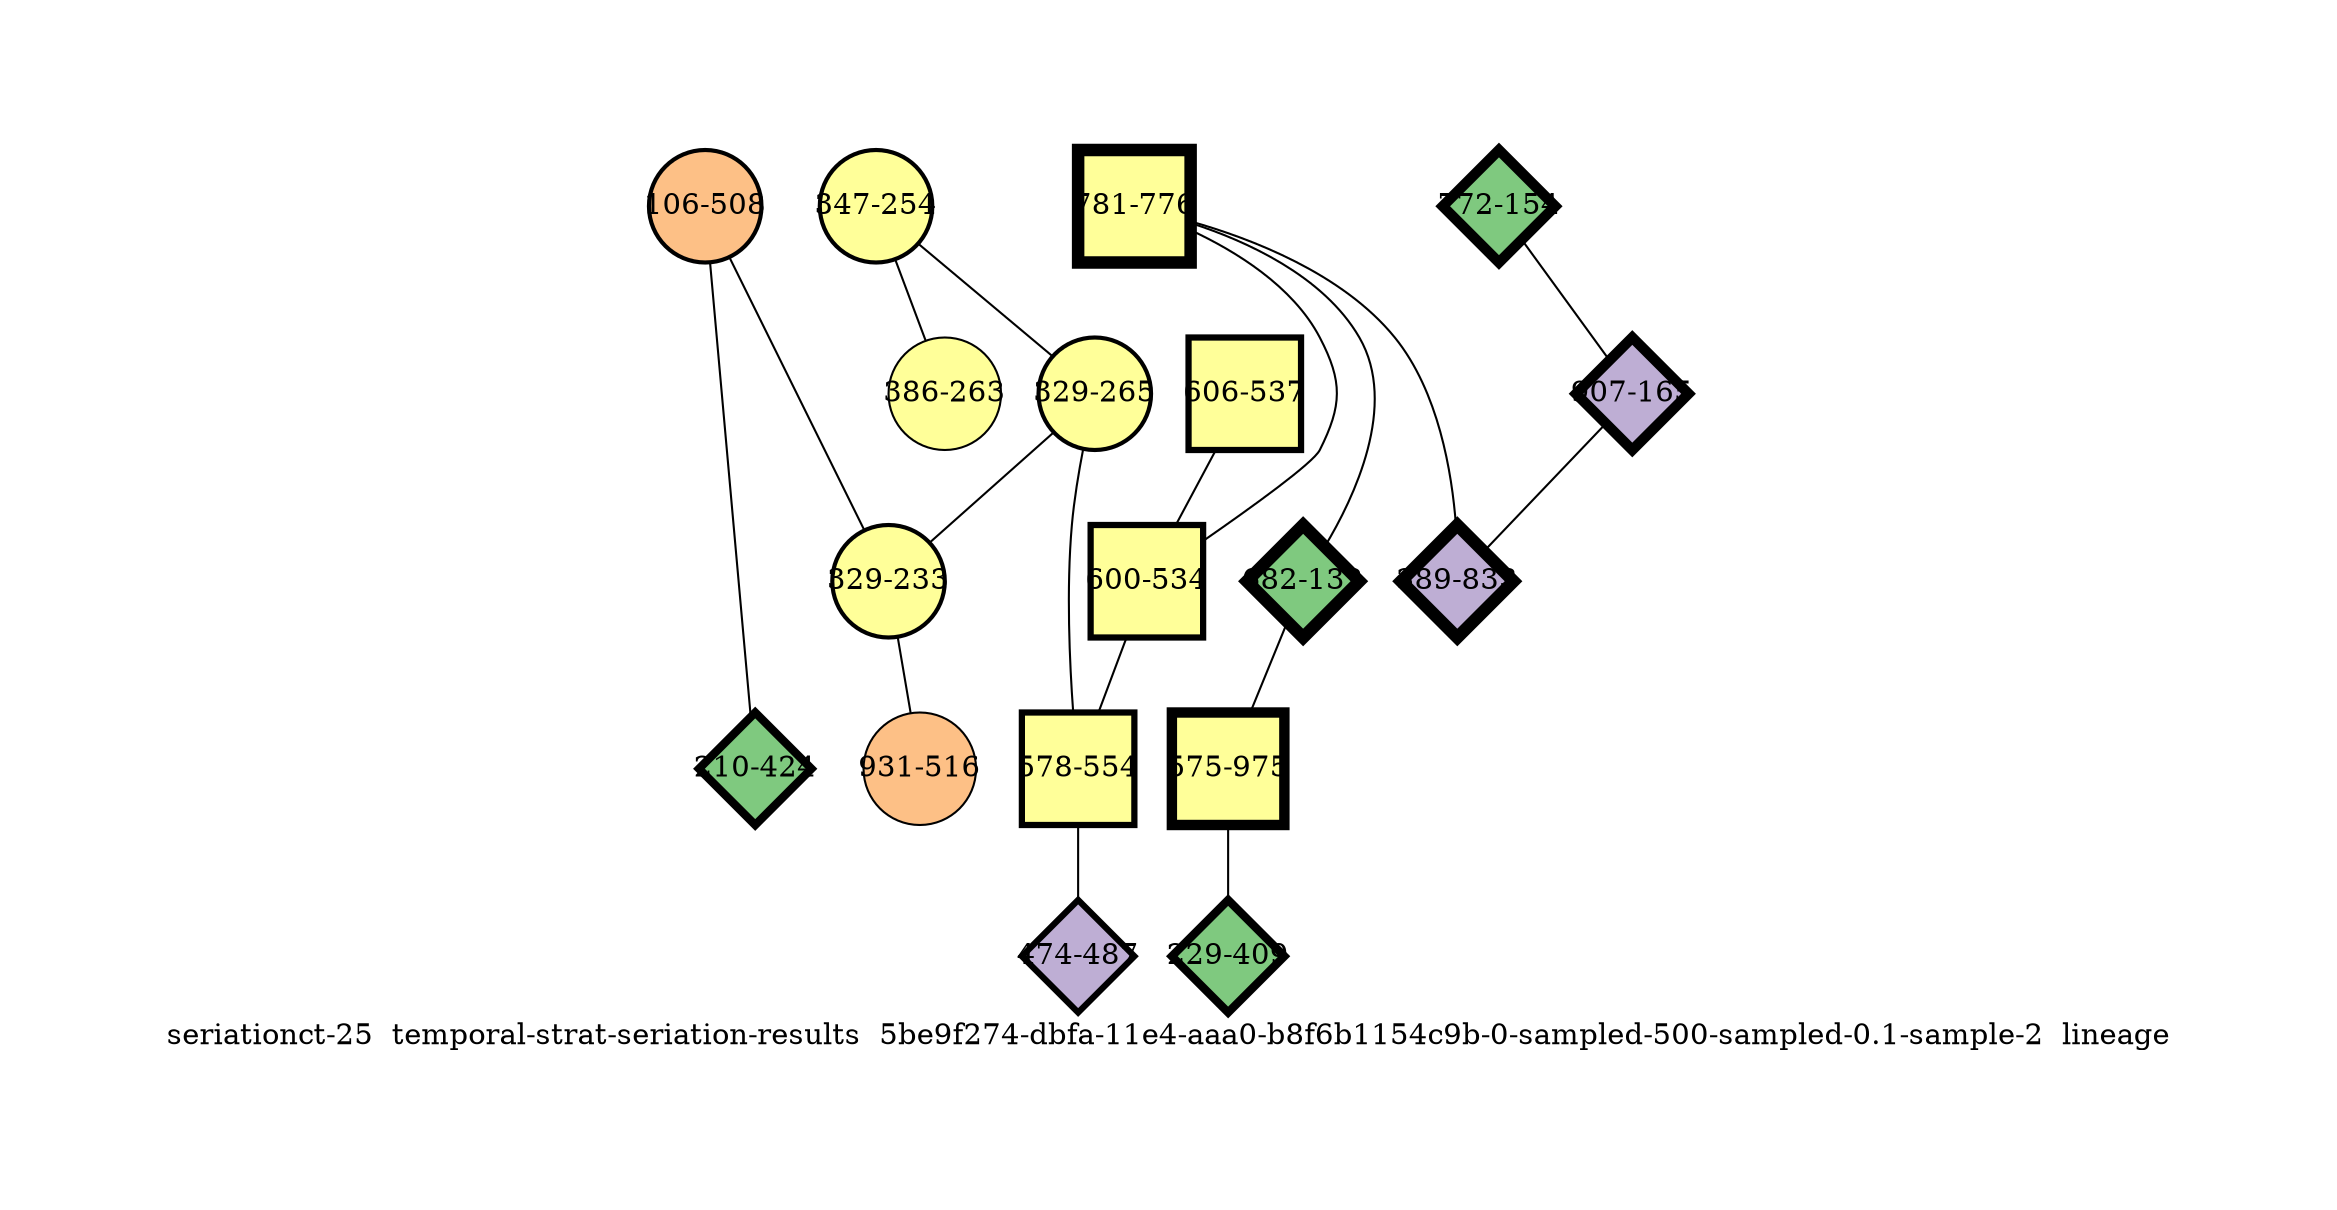 strict graph "seriationct-25  temporal-strat-seriation-results  5be9f274-dbfa-11e4-aaa0-b8f6b1154c9b-0-sampled-500-sampled-0.1-sample-2  lineage" {
labelloc=b;
ratio=auto;
pad="1.0";
label="seriationct-25  temporal-strat-seriation-results  5be9f274-dbfa-11e4-aaa0-b8f6b1154c9b-0-sampled-500-sampled-0.1-sample-2  lineage";
node [width="0.75", style=filled, fixedsize=true, height="0.75", shape=circle, label=""];
0 [xCoordinate="776.0", appears_in_slice=6, yCoordinate="781.0", colorscheme=accent6, lineage_id=1, short_label="781-776", label="781-776", shape=square, cluster_id=3, fillcolor=4, size="500.0", id=15, penwidth="6.0"];
1 [xCoordinate="154.0", appears_in_slice=5, yCoordinate="772.0", colorscheme=accent6, lineage_id=2, short_label="772-154", label="772-154", shape=diamond, cluster_id=0, fillcolor=1, size="500.0", id=13, penwidth="5.0"];
2 [xCoordinate="254.0", appears_in_slice=2, yCoordinate="347.0", colorscheme=accent6, lineage_id=0, short_label="347-254", label="347-254", shape=circle, cluster_id=3, fillcolor=4, size="500.0", id=2, penwidth="2.0"];
3 [xCoordinate="537.0", appears_in_slice=3, yCoordinate="606.0", colorscheme=accent6, lineage_id=1, short_label="606-537", label="606-537", shape=square, cluster_id=3, fillcolor=4, size="500.0", id=3, penwidth="3.0"];
4 [xCoordinate="165.0", appears_in_slice=5, yCoordinate="907.0", colorscheme=accent6, lineage_id=2, short_label="907-165", label="907-165", shape=diamond, cluster_id=1, fillcolor=2, size="500.0", id=4, penwidth="5.0"];
5 [xCoordinate="265.0", appears_in_slice=2, yCoordinate="329.0", colorscheme=accent6, lineage_id=0, short_label="329-265", label="329-265", shape=circle, cluster_id=3, fillcolor=4, size="500.0", id=5, penwidth="2.0"];
6 [xCoordinate="534.0", appears_in_slice=3, yCoordinate="600.0", colorscheme=accent6, lineage_id=1, short_label="600-534", label="600-534", shape=square, cluster_id=3, fillcolor=4, size="500.0", id=1, penwidth="3.0"];
7 [xCoordinate="508.0", appears_in_slice=2, yCoordinate="106.0", colorscheme=accent6, lineage_id=0, short_label="106-508", label="106-508", shape=circle, cluster_id=2, fillcolor=3, size="500.0", id=6, penwidth="2.0"];
8 [xCoordinate="233.0", appears_in_slice=2, yCoordinate="329.0", colorscheme=accent6, lineage_id=0, short_label="329-233", label="329-233", shape=circle, cluster_id=3, fillcolor=4, size="500.0", id=7, penwidth="2.0"];
9 [xCoordinate="516.0", appears_in_slice=1, yCoordinate="931.0", colorscheme=accent6, lineage_id=0, short_label="931-516", label="931-516", shape=circle, cluster_id=2, fillcolor=3, size="500.0", id=8, penwidth="1.0"];
10 [xCoordinate="554.0", appears_in_slice=3, yCoordinate="578.0", colorscheme=accent6, lineage_id=1, short_label="578-554", label="578-554", shape=square, cluster_id=3, fillcolor=4, size="500.0", id=9, penwidth="3.0"];
11 [xCoordinate="132.0", appears_in_slice=6, yCoordinate="682.0", colorscheme=accent6, lineage_id=2, short_label="682-132", label="682-132", shape=diamond, cluster_id=0, fillcolor=1, size="500.0", id=14, penwidth="6.0"];
12 [xCoordinate="975.0", appears_in_slice=5, yCoordinate="575.0", colorscheme=accent6, lineage_id=1, short_label="575-975", label="575-975", shape=square, cluster_id=3, fillcolor=4, size="500.0", id=11, penwidth="5.0"];
13 [xCoordinate="487.0", appears_in_slice=3, yCoordinate="474.0", colorscheme=accent6, lineage_id=2, short_label="474-487", label="474-487", shape=diamond, cluster_id=1, fillcolor=2, size="500.0", id=0, penwidth="3.0"];
14 [xCoordinate="409.0", appears_in_slice=4, yCoordinate="229.0", colorscheme=accent6, lineage_id=2, short_label="229-409", label="229-409", shape=diamond, cluster_id=0, fillcolor=1, size="500.0", id=12, penwidth="4.0"];
15 [xCoordinate="263.0", appears_in_slice=1, yCoordinate="386.0", colorscheme=accent6, lineage_id=0, short_label="386-263", label="386-263", shape=circle, cluster_id=3, fillcolor=4, size="500.0", id=10, penwidth="1.0"];
16 [xCoordinate="424.0", appears_in_slice=4, yCoordinate="210.0", colorscheme=accent6, lineage_id=2, short_label="210-424", label="210-424", shape=diamond, cluster_id=0, fillcolor=1, size="500.0", id=16, penwidth="4.0"];
17 [xCoordinate="833.0", appears_in_slice=6, yCoordinate="389.0", colorscheme=accent6, lineage_id=2, short_label="389-833", label="389-833", shape=diamond, cluster_id=1, fillcolor=2, size="500.0", id=17, penwidth="6.0"];
0 -- 17  [inverseweight="3.78853113935", weight="0.263954541541"];
0 -- 11  [inverseweight="3.40285687674", weight="0.293870719875"];
0 -- 6  [inverseweight="1.50884665232", weight="0.66275787434"];
1 -- 4  [inverseweight="1.77811007394", weight="0.562394879066"];
2 -- 5  [inverseweight="3.00160929399", weight="0.333154618758"];
2 -- 15  [inverseweight="3.45791058158", weight="0.289191977759"];
3 -- 6  [inverseweight="23.3634656758", weight="0.0428018691181"];
4 -- 17  [inverseweight="2.95676875422", weight="0.338207037183"];
5 -- 8  [inverseweight="2.26977473422", weight="0.440572355011"];
5 -- 10  [inverseweight="1.85923715829", weight="0.537854999047"];
6 -- 10  [inverseweight="2.16156729985", weight="0.462627279784"];
7 -- 16  [inverseweight="1.3425443544", weight="0.744854348178"];
7 -- 8  [inverseweight="31.0086836473", weight="0.0322490309932"];
8 -- 9  [inverseweight="2.89788126418", weight="0.345079700939"];
10 -- 13  [inverseweight="2.43211835591", weight="0.411164200776"];
11 -- 12  [inverseweight="2.35870049888", weight="0.423962262472"];
12 -- 14  [inverseweight="8.45637614365", weight="0.118253963993"];
}
